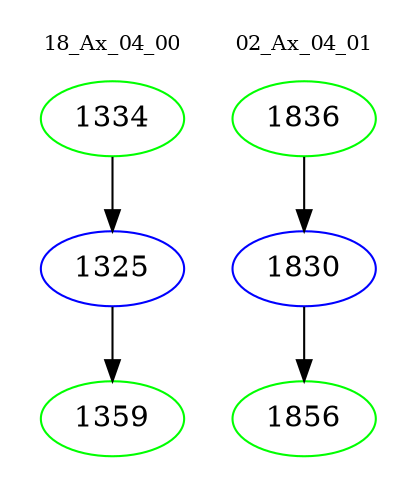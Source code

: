 digraph{
subgraph cluster_0 {
color = white
label = "18_Ax_04_00";
fontsize=10;
T0_1334 [label="1334", color="green"]
T0_1334 -> T0_1325 [color="black"]
T0_1325 [label="1325", color="blue"]
T0_1325 -> T0_1359 [color="black"]
T0_1359 [label="1359", color="green"]
}
subgraph cluster_1 {
color = white
label = "02_Ax_04_01";
fontsize=10;
T1_1836 [label="1836", color="green"]
T1_1836 -> T1_1830 [color="black"]
T1_1830 [label="1830", color="blue"]
T1_1830 -> T1_1856 [color="black"]
T1_1856 [label="1856", color="green"]
}
}
